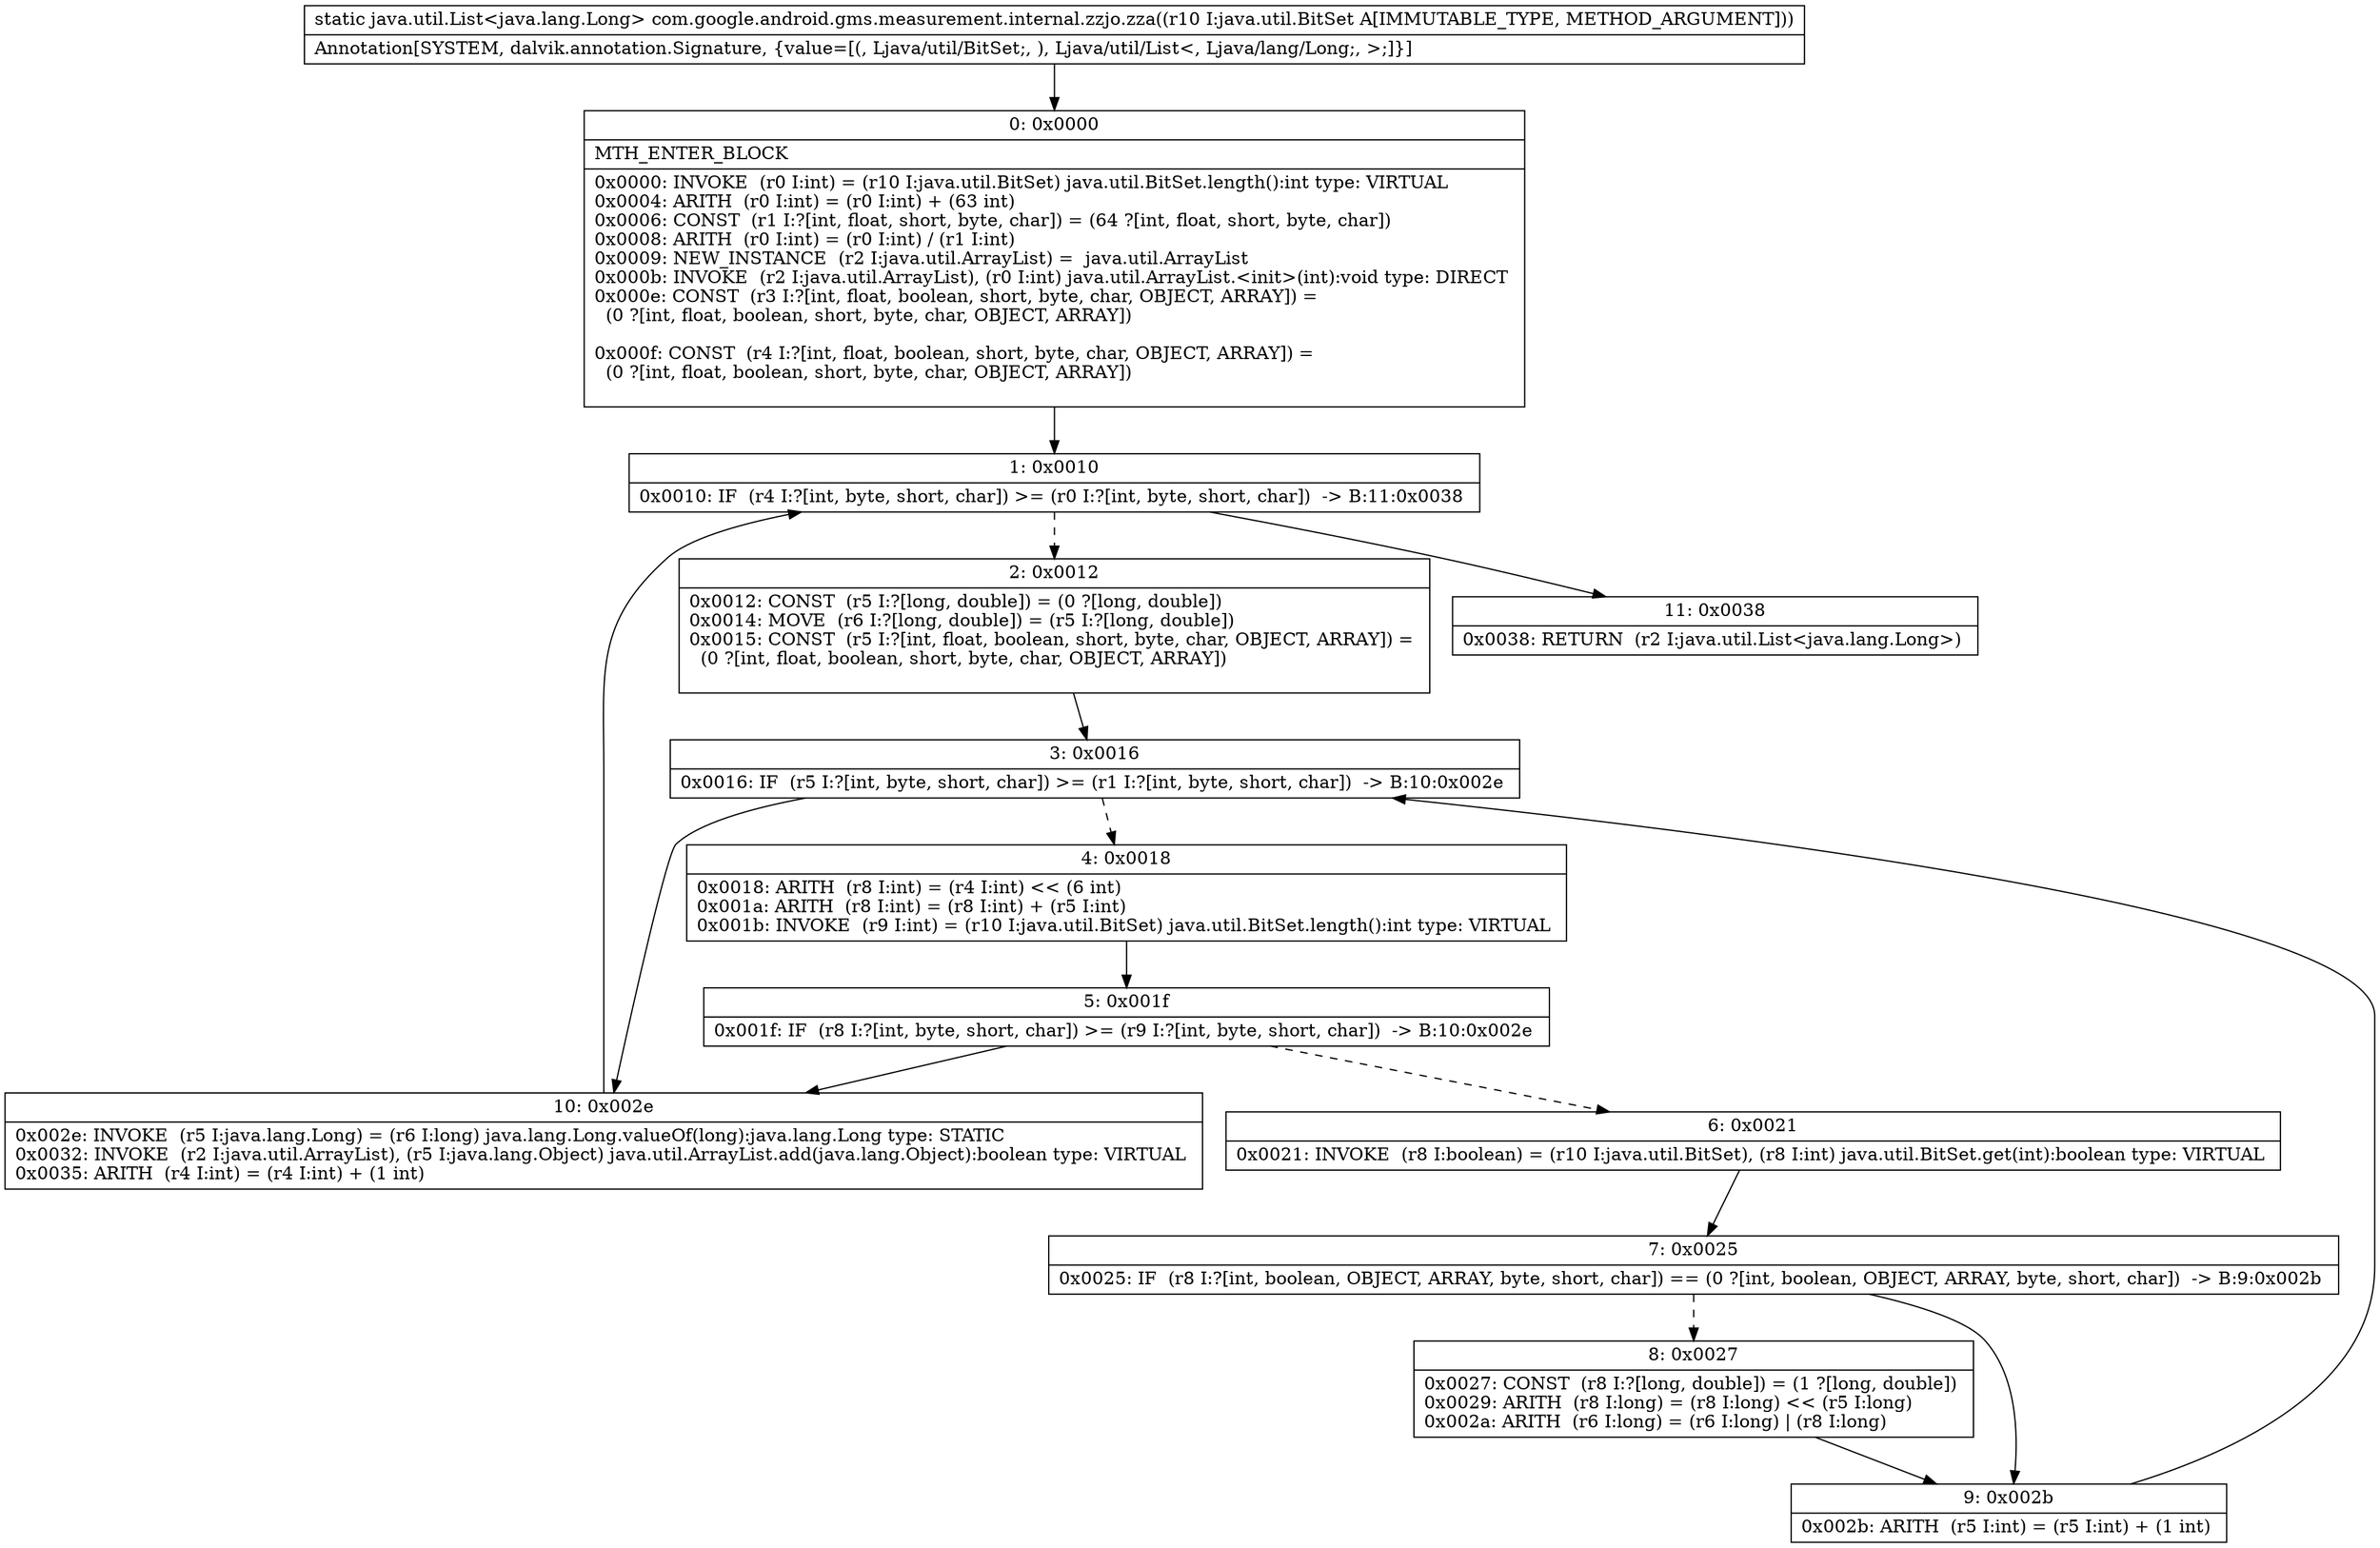 digraph "CFG forcom.google.android.gms.measurement.internal.zzjo.zza(Ljava\/util\/BitSet;)Ljava\/util\/List;" {
Node_0 [shape=record,label="{0\:\ 0x0000|MTH_ENTER_BLOCK\l|0x0000: INVOKE  (r0 I:int) = (r10 I:java.util.BitSet) java.util.BitSet.length():int type: VIRTUAL \l0x0004: ARITH  (r0 I:int) = (r0 I:int) + (63 int) \l0x0006: CONST  (r1 I:?[int, float, short, byte, char]) = (64 ?[int, float, short, byte, char]) \l0x0008: ARITH  (r0 I:int) = (r0 I:int) \/ (r1 I:int) \l0x0009: NEW_INSTANCE  (r2 I:java.util.ArrayList) =  java.util.ArrayList \l0x000b: INVOKE  (r2 I:java.util.ArrayList), (r0 I:int) java.util.ArrayList.\<init\>(int):void type: DIRECT \l0x000e: CONST  (r3 I:?[int, float, boolean, short, byte, char, OBJECT, ARRAY]) = \l  (0 ?[int, float, boolean, short, byte, char, OBJECT, ARRAY])\l \l0x000f: CONST  (r4 I:?[int, float, boolean, short, byte, char, OBJECT, ARRAY]) = \l  (0 ?[int, float, boolean, short, byte, char, OBJECT, ARRAY])\l \l}"];
Node_1 [shape=record,label="{1\:\ 0x0010|0x0010: IF  (r4 I:?[int, byte, short, char]) \>= (r0 I:?[int, byte, short, char])  \-\> B:11:0x0038 \l}"];
Node_2 [shape=record,label="{2\:\ 0x0012|0x0012: CONST  (r5 I:?[long, double]) = (0 ?[long, double]) \l0x0014: MOVE  (r6 I:?[long, double]) = (r5 I:?[long, double]) \l0x0015: CONST  (r5 I:?[int, float, boolean, short, byte, char, OBJECT, ARRAY]) = \l  (0 ?[int, float, boolean, short, byte, char, OBJECT, ARRAY])\l \l}"];
Node_3 [shape=record,label="{3\:\ 0x0016|0x0016: IF  (r5 I:?[int, byte, short, char]) \>= (r1 I:?[int, byte, short, char])  \-\> B:10:0x002e \l}"];
Node_4 [shape=record,label="{4\:\ 0x0018|0x0018: ARITH  (r8 I:int) = (r4 I:int) \<\< (6 int) \l0x001a: ARITH  (r8 I:int) = (r8 I:int) + (r5 I:int) \l0x001b: INVOKE  (r9 I:int) = (r10 I:java.util.BitSet) java.util.BitSet.length():int type: VIRTUAL \l}"];
Node_5 [shape=record,label="{5\:\ 0x001f|0x001f: IF  (r8 I:?[int, byte, short, char]) \>= (r9 I:?[int, byte, short, char])  \-\> B:10:0x002e \l}"];
Node_6 [shape=record,label="{6\:\ 0x0021|0x0021: INVOKE  (r8 I:boolean) = (r10 I:java.util.BitSet), (r8 I:int) java.util.BitSet.get(int):boolean type: VIRTUAL \l}"];
Node_7 [shape=record,label="{7\:\ 0x0025|0x0025: IF  (r8 I:?[int, boolean, OBJECT, ARRAY, byte, short, char]) == (0 ?[int, boolean, OBJECT, ARRAY, byte, short, char])  \-\> B:9:0x002b \l}"];
Node_8 [shape=record,label="{8\:\ 0x0027|0x0027: CONST  (r8 I:?[long, double]) = (1 ?[long, double]) \l0x0029: ARITH  (r8 I:long) = (r8 I:long) \<\< (r5 I:long) \l0x002a: ARITH  (r6 I:long) = (r6 I:long) \| (r8 I:long) \l}"];
Node_9 [shape=record,label="{9\:\ 0x002b|0x002b: ARITH  (r5 I:int) = (r5 I:int) + (1 int) \l}"];
Node_10 [shape=record,label="{10\:\ 0x002e|0x002e: INVOKE  (r5 I:java.lang.Long) = (r6 I:long) java.lang.Long.valueOf(long):java.lang.Long type: STATIC \l0x0032: INVOKE  (r2 I:java.util.ArrayList), (r5 I:java.lang.Object) java.util.ArrayList.add(java.lang.Object):boolean type: VIRTUAL \l0x0035: ARITH  (r4 I:int) = (r4 I:int) + (1 int) \l}"];
Node_11 [shape=record,label="{11\:\ 0x0038|0x0038: RETURN  (r2 I:java.util.List\<java.lang.Long\>) \l}"];
MethodNode[shape=record,label="{static java.util.List\<java.lang.Long\> com.google.android.gms.measurement.internal.zzjo.zza((r10 I:java.util.BitSet A[IMMUTABLE_TYPE, METHOD_ARGUMENT]))  | Annotation[SYSTEM, dalvik.annotation.Signature, \{value=[(, Ljava\/util\/BitSet;, ), Ljava\/util\/List\<, Ljava\/lang\/Long;, \>;]\}]\l}"];
MethodNode -> Node_0;
Node_0 -> Node_1;
Node_1 -> Node_2[style=dashed];
Node_1 -> Node_11;
Node_2 -> Node_3;
Node_3 -> Node_4[style=dashed];
Node_3 -> Node_10;
Node_4 -> Node_5;
Node_5 -> Node_6[style=dashed];
Node_5 -> Node_10;
Node_6 -> Node_7;
Node_7 -> Node_8[style=dashed];
Node_7 -> Node_9;
Node_8 -> Node_9;
Node_9 -> Node_3;
Node_10 -> Node_1;
}

